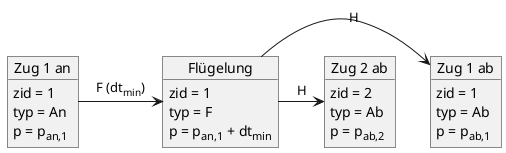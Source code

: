 @startuml
'https://plantuml.com/object-diagram

object "Zug 1 an" as zug1an {
    zid = 1
    typ = An
    p = p<sub>an,1</sub>
}

object "Flügelung" as fluegelung {
    zid = 1
    typ = F
    p = p<sub>an,1</sub> + dt<sub>min</sub>
}

object "Zug 1 ab" as zug1ab {
    zid = 1
    typ = Ab
    p = p<sub>ab,1</sub>
}

object "Zug 2 ab" as zug2ab {
    zid = 2
    typ = Ab
    p = p<sub>ab,2</sub>
}

zug1an -> fluegelung: F (dt<sub>min</sub>)
fluegelung -> zug1ab: H
fluegelung -> zug2ab: H

@enduml

